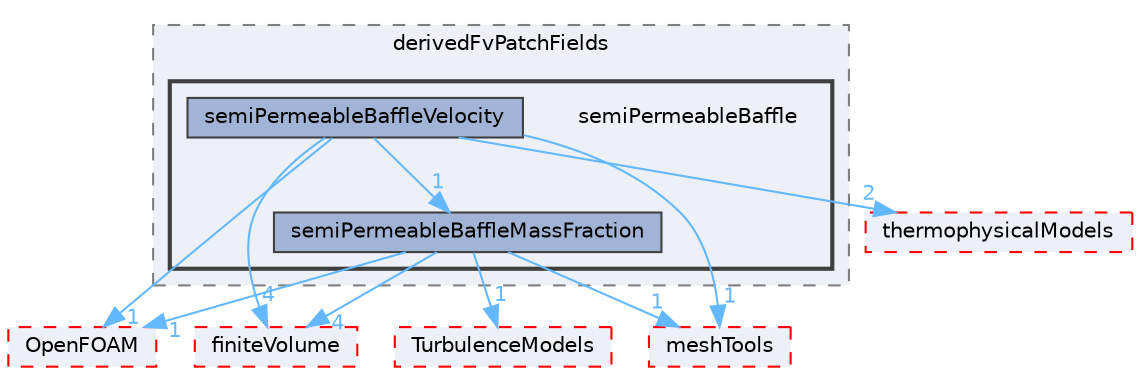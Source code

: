 digraph "src/thermoTools/derivedFvPatchFields/semiPermeableBaffle"
{
 // LATEX_PDF_SIZE
  bgcolor="transparent";
  edge [fontname=Helvetica,fontsize=10,labelfontname=Helvetica,labelfontsize=10];
  node [fontname=Helvetica,fontsize=10,shape=box,height=0.2,width=0.4];
  compound=true
  subgraph clusterdir_180701e77928ba70e1b801b7cac290dd {
    graph [ bgcolor="#edf0f7", pencolor="grey50", label="derivedFvPatchFields", fontname=Helvetica,fontsize=10 style="filled,dashed", URL="dir_180701e77928ba70e1b801b7cac290dd.html",tooltip=""]
  subgraph clusterdir_88df2376325f446d96bc717854f33685 {
    graph [ bgcolor="#edf0f7", pencolor="grey25", label="", fontname=Helvetica,fontsize=10 style="filled,bold", URL="dir_88df2376325f446d96bc717854f33685.html",tooltip=""]
    dir_88df2376325f446d96bc717854f33685 [shape=plaintext, label="semiPermeableBaffle"];
  dir_acdc310ef31603ec815215c05d77863c [label="semiPermeableBaffleMassFraction", fillcolor="#a2b4d6", color="grey25", style="filled", URL="dir_acdc310ef31603ec815215c05d77863c.html",tooltip=""];
  dir_3f7895f6cb41ed41c6a6f771a7bfb4b0 [label="semiPermeableBaffleVelocity", fillcolor="#a2b4d6", color="grey25", style="filled", URL="dir_3f7895f6cb41ed41c6a6f771a7bfb4b0.html",tooltip=""];
  }
  }
  dir_c5473ff19b20e6ec4dfe5c310b3778a8 [label="OpenFOAM", fillcolor="#edf0f7", color="red", style="filled,dashed", URL="dir_c5473ff19b20e6ec4dfe5c310b3778a8.html",tooltip=""];
  dir_9bd15774b555cf7259a6fa18f99fe99b [label="finiteVolume", fillcolor="#edf0f7", color="red", style="filled,dashed", URL="dir_9bd15774b555cf7259a6fa18f99fe99b.html",tooltip=""];
  dir_1eda626aeac0f0ad2848c36acaa5d501 [label="TurbulenceModels", fillcolor="#edf0f7", color="red", style="filled,dashed", URL="dir_1eda626aeac0f0ad2848c36acaa5d501.html",tooltip=""];
  dir_ae30ad0bef50cf391b24c614251bb9fd [label="meshTools", fillcolor="#edf0f7", color="red", style="filled,dashed", URL="dir_ae30ad0bef50cf391b24c614251bb9fd.html",tooltip=""];
  dir_2778d089ec5c4f66810b11f753867003 [label="thermophysicalModels", fillcolor="#edf0f7", color="red", style="filled,dashed", URL="dir_2778d089ec5c4f66810b11f753867003.html",tooltip=""];
  dir_acdc310ef31603ec815215c05d77863c->dir_1eda626aeac0f0ad2848c36acaa5d501 [headlabel="1", labeldistance=1.5 headhref="dir_003475_004143.html" href="dir_003475_004143.html" color="steelblue1" fontcolor="steelblue1"];
  dir_acdc310ef31603ec815215c05d77863c->dir_9bd15774b555cf7259a6fa18f99fe99b [headlabel="4", labeldistance=1.5 headhref="dir_003475_001387.html" href="dir_003475_001387.html" color="steelblue1" fontcolor="steelblue1"];
  dir_acdc310ef31603ec815215c05d77863c->dir_ae30ad0bef50cf391b24c614251bb9fd [headlabel="1", labeldistance=1.5 headhref="dir_003475_002382.html" href="dir_003475_002382.html" color="steelblue1" fontcolor="steelblue1"];
  dir_acdc310ef31603ec815215c05d77863c->dir_c5473ff19b20e6ec4dfe5c310b3778a8 [headlabel="1", labeldistance=1.5 headhref="dir_003475_002695.html" href="dir_003475_002695.html" color="steelblue1" fontcolor="steelblue1"];
  dir_3f7895f6cb41ed41c6a6f771a7bfb4b0->dir_2778d089ec5c4f66810b11f753867003 [headlabel="2", labeldistance=1.5 headhref="dir_003476_004022.html" href="dir_003476_004022.html" color="steelblue1" fontcolor="steelblue1"];
  dir_3f7895f6cb41ed41c6a6f771a7bfb4b0->dir_9bd15774b555cf7259a6fa18f99fe99b [headlabel="4", labeldistance=1.5 headhref="dir_003476_001387.html" href="dir_003476_001387.html" color="steelblue1" fontcolor="steelblue1"];
  dir_3f7895f6cb41ed41c6a6f771a7bfb4b0->dir_acdc310ef31603ec815215c05d77863c [headlabel="1", labeldistance=1.5 headhref="dir_003476_003475.html" href="dir_003476_003475.html" color="steelblue1" fontcolor="steelblue1"];
  dir_3f7895f6cb41ed41c6a6f771a7bfb4b0->dir_ae30ad0bef50cf391b24c614251bb9fd [headlabel="1", labeldistance=1.5 headhref="dir_003476_002382.html" href="dir_003476_002382.html" color="steelblue1" fontcolor="steelblue1"];
  dir_3f7895f6cb41ed41c6a6f771a7bfb4b0->dir_c5473ff19b20e6ec4dfe5c310b3778a8 [headlabel="1", labeldistance=1.5 headhref="dir_003476_002695.html" href="dir_003476_002695.html" color="steelblue1" fontcolor="steelblue1"];
}
